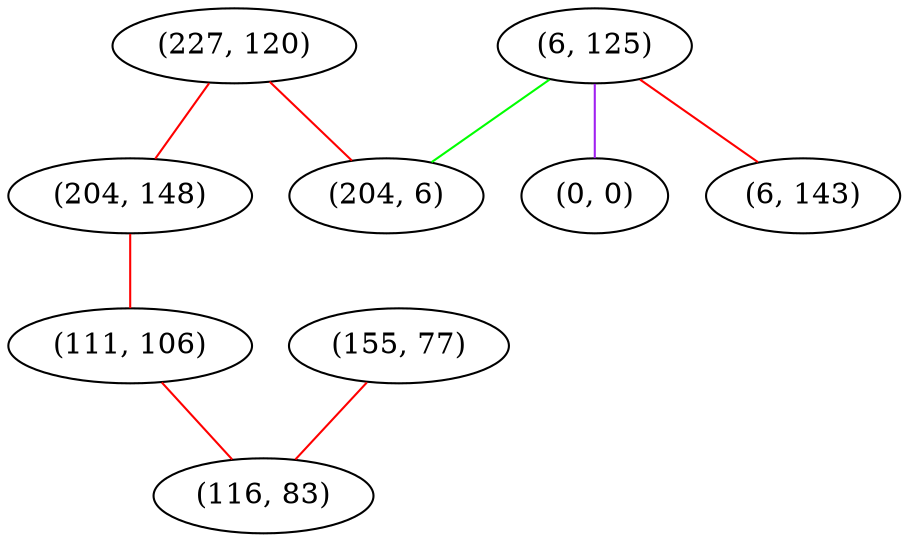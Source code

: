 graph "" {
"(227, 120)";
"(204, 148)";
"(6, 125)";
"(204, 6)";
"(111, 106)";
"(155, 77)";
"(0, 0)";
"(116, 83)";
"(6, 143)";
"(227, 120)" -- "(204, 148)"  [color=red, key=0, weight=1];
"(227, 120)" -- "(204, 6)"  [color=red, key=0, weight=1];
"(204, 148)" -- "(111, 106)"  [color=red, key=0, weight=1];
"(6, 125)" -- "(0, 0)"  [color=purple, key=0, weight=4];
"(6, 125)" -- "(6, 143)"  [color=red, key=0, weight=1];
"(6, 125)" -- "(204, 6)"  [color=green, key=0, weight=2];
"(111, 106)" -- "(116, 83)"  [color=red, key=0, weight=1];
"(155, 77)" -- "(116, 83)"  [color=red, key=0, weight=1];
}
